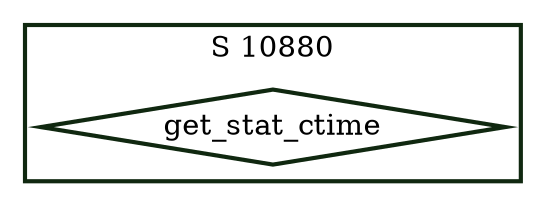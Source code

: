 digraph G {
  ratio=0.500000;
  "UV get_stat_ctime (10880)" [shape=diamond, label="get_stat_ctime",
                               color="#102810", style=bold];
  
  subgraph cluster_10880 { label="S 10880";
    color="#102810";
    style=bold;
    "UV get_stat_ctime (10880)"; };
  
  
  }